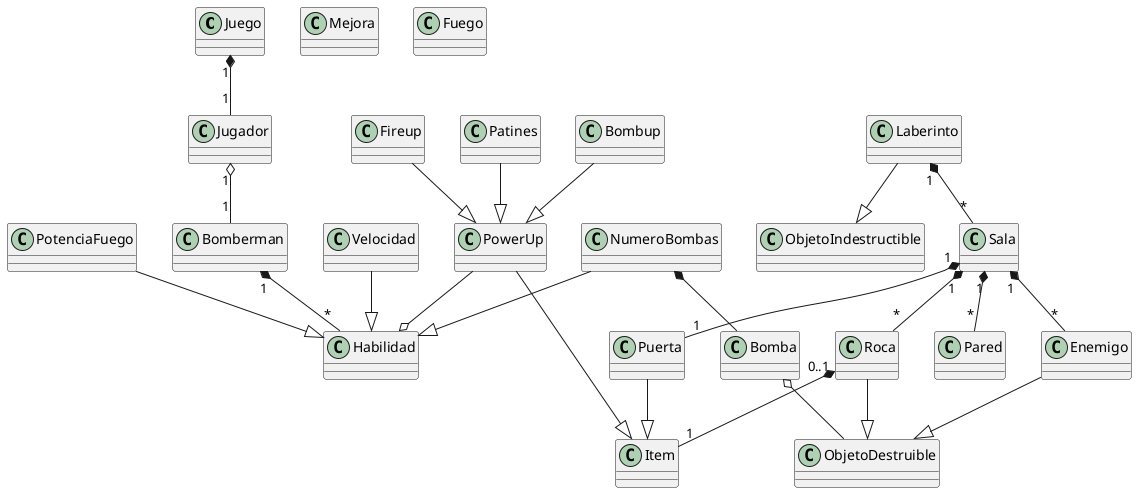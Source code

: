 @startuml Bomberman

class Juego
class Jugador

class Habilidad
class PotenciaFuego
class NumeroBombas
class Bomberman 
class Velocidad
class Mejora 
class Enemigo

class Sala
class Laberinto
class Roca
class Puerta 
class ObjetoDestruible
class ObjetoIndestructible
class Pared

Laberinto "1" *-- "*" Sala
Sala "1" *-- "1" Puerta
Sala "1" *-- "*" Roca
Sala "1" *-- "*" Enemigo
Sala "1" *-- "*" Pared
Roca "0..1" *-- "1" Item

Puerta --|> Item
PowerUp --|> Item
Enemigo --|> ObjetoDestruible
Roca --|> ObjetoDestruible
Bomba o-- ObjetoDestruible
Laberinto --|> ObjetoIndestructible

class Bomba
class Item
class Fuego
class Fireup
class Patines

Juego "1" *-- "1" Jugador
Jugador "1" o-- "1" Bomberman
Bomberman "1" *-- "*" Habilidad

Bombup --|> PowerUp
Fireup --|> PowerUp
Patines --|> PowerUp

PotenciaFuego --|> Habilidad
Velocidad --|> Habilidad
NumeroBombas --|> Habilidad

PowerUp --o Habilidad

NumeroBombas *-- Bomba
@enduml